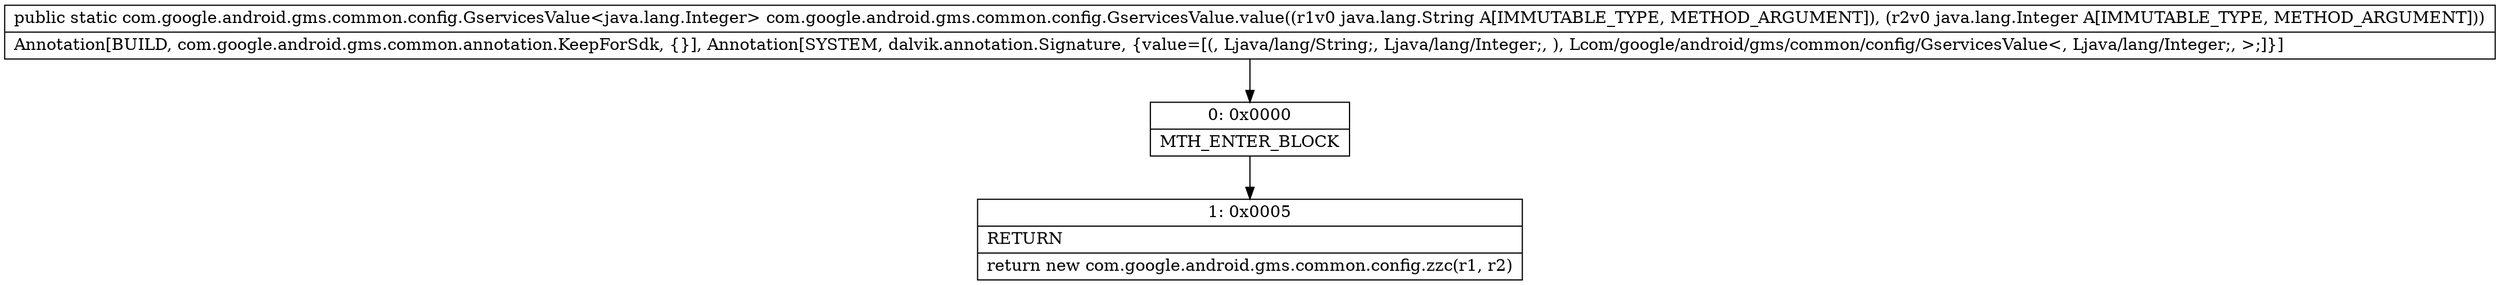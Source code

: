 digraph "CFG forcom.google.android.gms.common.config.GservicesValue.value(Ljava\/lang\/String;Ljava\/lang\/Integer;)Lcom\/google\/android\/gms\/common\/config\/GservicesValue;" {
Node_0 [shape=record,label="{0\:\ 0x0000|MTH_ENTER_BLOCK\l}"];
Node_1 [shape=record,label="{1\:\ 0x0005|RETURN\l|return new com.google.android.gms.common.config.zzc(r1, r2)\l}"];
MethodNode[shape=record,label="{public static com.google.android.gms.common.config.GservicesValue\<java.lang.Integer\> com.google.android.gms.common.config.GservicesValue.value((r1v0 java.lang.String A[IMMUTABLE_TYPE, METHOD_ARGUMENT]), (r2v0 java.lang.Integer A[IMMUTABLE_TYPE, METHOD_ARGUMENT]))  | Annotation[BUILD, com.google.android.gms.common.annotation.KeepForSdk, \{\}], Annotation[SYSTEM, dalvik.annotation.Signature, \{value=[(, Ljava\/lang\/String;, Ljava\/lang\/Integer;, ), Lcom\/google\/android\/gms\/common\/config\/GservicesValue\<, Ljava\/lang\/Integer;, \>;]\}]\l}"];
MethodNode -> Node_0;
Node_0 -> Node_1;
}

